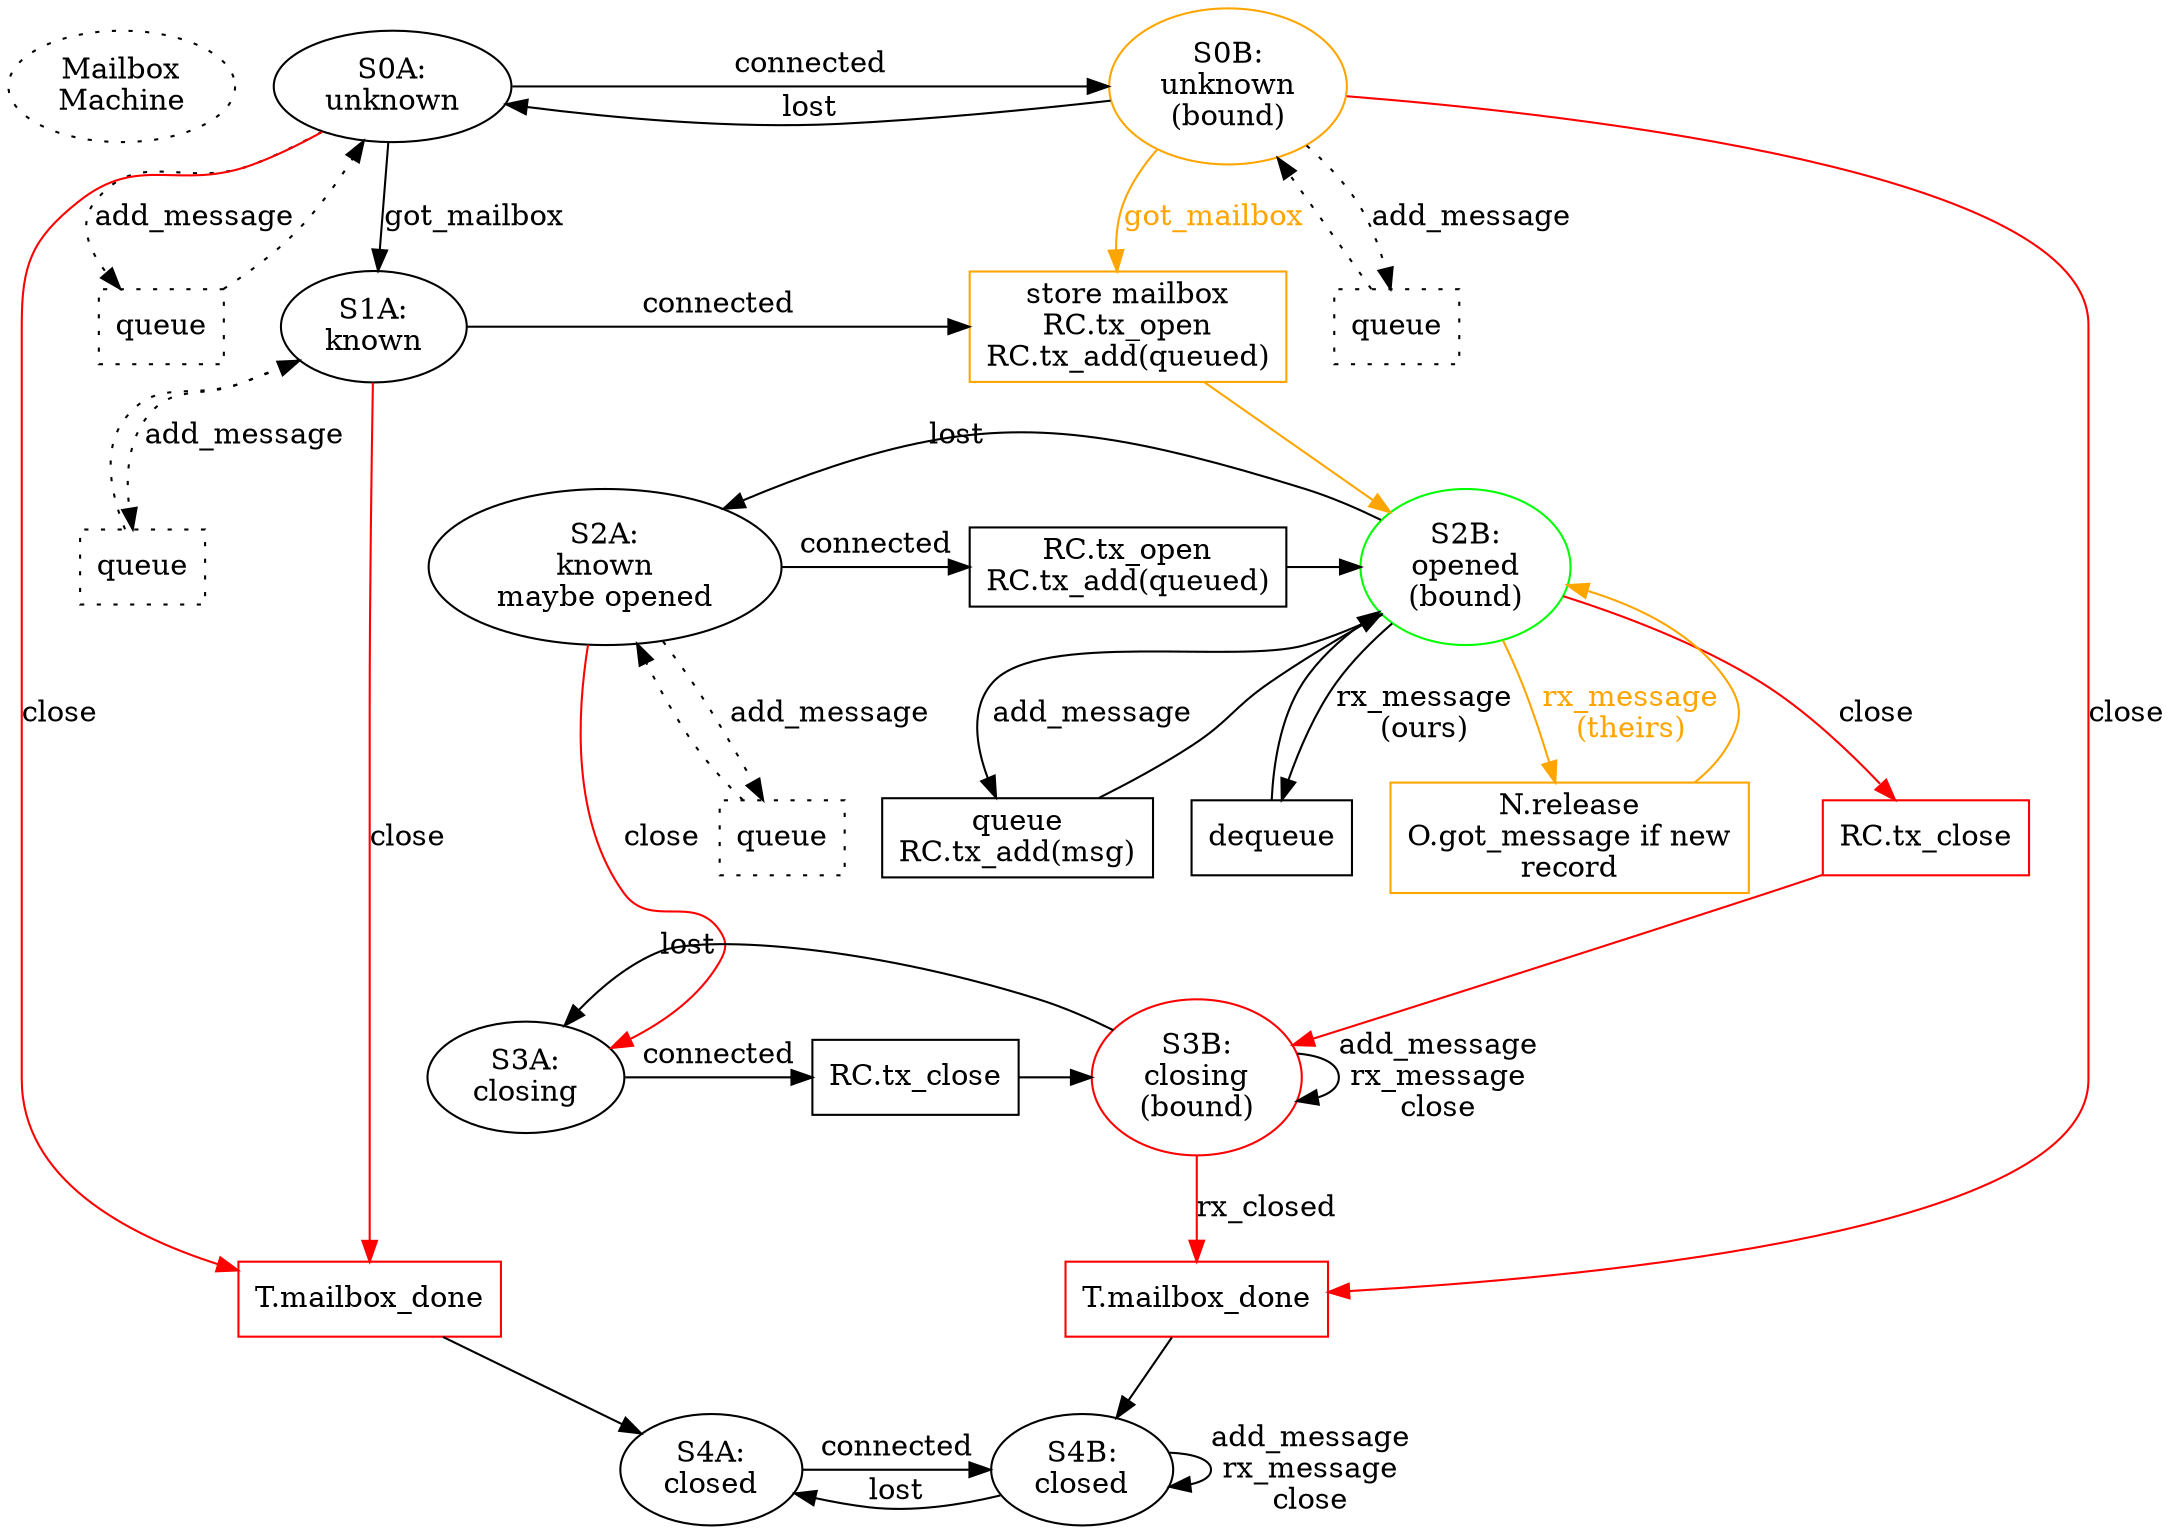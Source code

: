 digraph {
        /* new idea */

        title [label="Mailbox\nMachine" style="dotted"]

        {rank=same; S0A S0B}
        S0A [label="S0A:\nunknown"]
        S0A -> S0B [label="connected"]
        S0B [label="S0B:\nunknown\n(bound)" color="orange"]

        S0B -> S0A [label="lost"]

        S0A -> P0A_queue [label="add_message" style="dotted"]
        P0A_queue [shape="box" label="queue" style="dotted"]
        P0A_queue -> S0A [style="dotted"]
        S0B -> P0B_queue [label="add_message" style="dotted"]
        P0B_queue [shape="box" label="queue" style="dotted"]
        P0B_queue -> S0B [style="dotted"]

        subgraph {rank=same; S1A P_open}
        S0A -> S1A [label="got_mailbox"]
        S1A [label="S1A:\nknown"]
        S1A -> P_open [label="connected"]
        S1A -> P1A_queue [label="add_message" style="dotted"]
        P1A_queue [shape="box" label="queue" style="dotted"]
        P1A_queue -> S1A [style="dotted"]
        S1A -> S2A [style="invis"]
        P_open -> P2_connected [style="invis"]

        S0A -> S2A [style="invis"]
        S0B -> P_open [label="got_mailbox" color="orange" fontcolor="orange"]
        P_open [shape="box"
                label="store mailbox\nRC.tx_open\nRC.tx_add(queued)" color="orange"]
        P_open -> S2B [color="orange"]

        subgraph {rank=same; S2A S2B P2_connected}
        S2A [label="S2A:\nknown\nmaybe opened"]
        S2B [label="S2B:\nopened\n(bound)" color="green"]
        S2A -> P2_connected [label="connected"]
        S2B -> S2A [label="lost"]

        P2_connected [shape="box" label="RC.tx_open\nRC.tx_add(queued)"]
        P2_connected -> S2B

        S2A -> P2_queue [label="add_message" style="dotted"]
        P2_queue [shape="box" label="queue" style="dotted"]
        P2_queue -> S2A [style="dotted"]

        S2B -> P2_send [label="add_message"]
        P2_send [shape="box" label="queue\nRC.tx_add(msg)"]
        P2_send -> S2B

        {rank=same; P2_send P2_close P2_process_theirs}
        P2_process_theirs -> P2_close [style="invis"]
        S2B -> P2_process_ours [label="rx_message\n(ours)"]
        P2_process_ours [shape="box" label="dequeue"]
        P2_process_ours -> S2B
        S2B -> P2_process_theirs [label="rx_message\n(theirs)"
                                  color="orange" fontcolor="orange"]
        P2_process_theirs [shape="box" color="orange"
                           label="N.release\nO.got_message if new\nrecord"
                           ]
        P2_process_theirs -> S2B [color="orange"]

        S2B -> P2_close [label="close" color="red"]
        P2_close [shape="box" label="RC.tx_close" color="red"]
        P2_close -> S3B [color="red"]

        subgraph {rank=same; S3A P3_connected S3B}
        S3A [label="S3A:\nclosing"]
        S3A -> P3_connected [label="connected"]
        P3_connected [shape="box" label="RC.tx_close"]
        P3_connected -> S3B
        #S3A -> S3A [label="add_message"] # implicit
        S3B [label="S3B:\nclosing\n(bound)" color="red"]
        S3B -> S3B [label="add_message\nrx_message\nclose"]
        S3B -> S3A [label="lost"]

        subgraph {rank=same; P3A_done P3B_done}
        P3A_done [shape="box" label="T.mailbox_done" color="red"]
        P3A_done -> S4A
        S3B -> P3B_done [label="rx_closed" color="red"]
        P3B_done [shape="box" label="T.mailbox_done" color="red"]
        P3B_done -> S4B

        subgraph {rank=same; S4A S4B}
        S4A [label="S4A:\nclosed"]
        S4B [label="S4B:\nclosed"]
        S4A -> S4B [label="connected"]
        S4B -> S4A [label="lost"]
        S4B -> S4B [label="add_message\nrx_message\nclose"] # is "close" needed?

        S0A -> P3A_done [label="close" color="red"]
        S0B -> P3B_done [label="close" color="red"]
        S1A -> P3A_done [label="close" color="red"]
        S2A -> S3A [label="close" color="red"]
        
}
